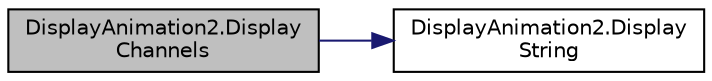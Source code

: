 digraph "DisplayAnimation2.DisplayChannels"
{
  edge [fontname="Helvetica",fontsize="10",labelfontname="Helvetica",labelfontsize="10"];
  node [fontname="Helvetica",fontsize="10",shape=record];
  rankdir="LR";
  Node69 [label="DisplayAnimation2.Display\lChannels",height=0.2,width=0.4,color="black", fillcolor="grey75", style="filled", fontcolor="black"];
  Node69 -> Node70 [color="midnightblue",fontsize="10",style="solid"];
  Node70 [label="DisplayAnimation2.Display\lString",height=0.2,width=0.4,color="black", fillcolor="white", style="filled",URL="$namespace_display_animation2.html#ad022ed8dee36f6dd02eaba9883652853"];
}

